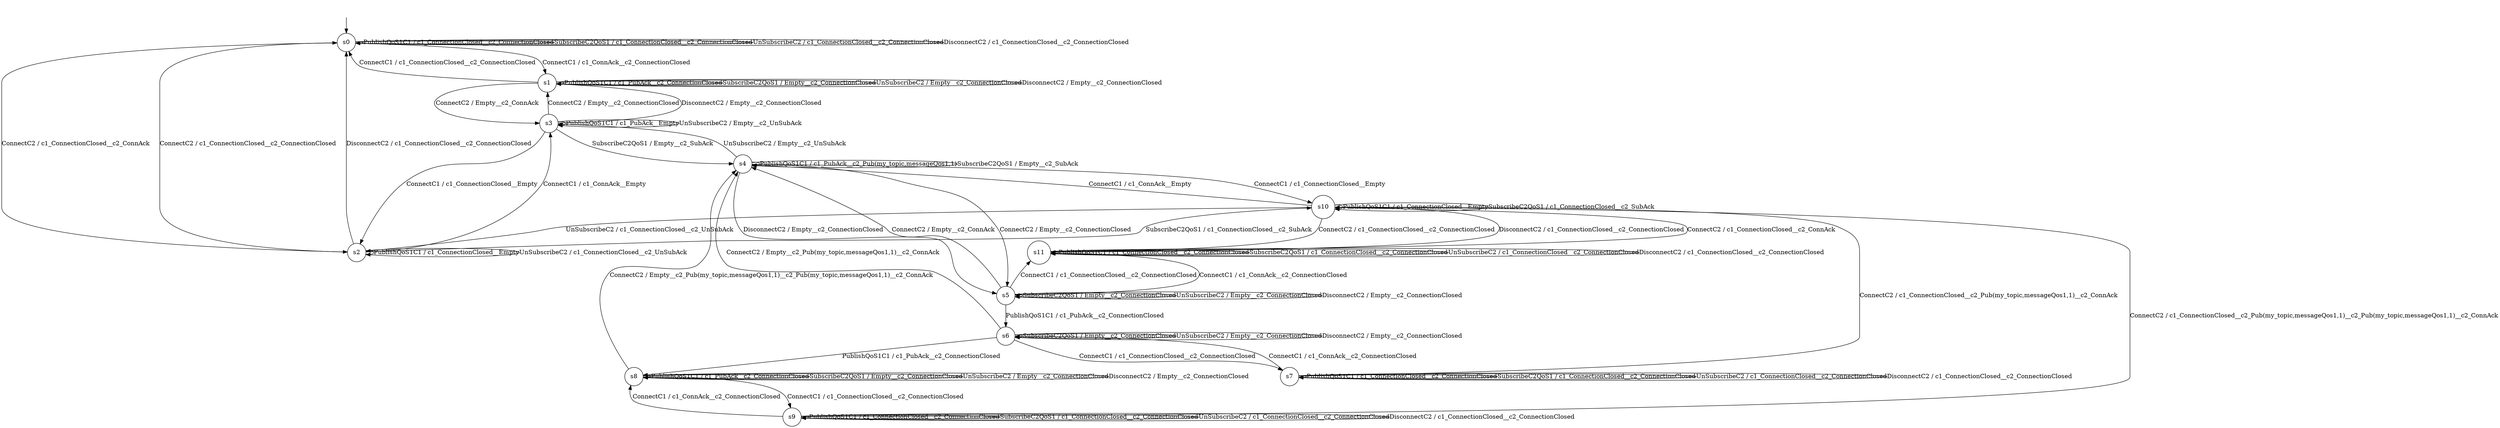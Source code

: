 digraph g {
__start0 [label="" shape="none"];

	s0 [shape="circle" label="s0"];
	s1 [shape="circle" label="s1"];
	s2 [shape="circle" label="s2"];
	s3 [shape="circle" label="s3"];
	s4 [shape="circle" label="s4"];
	s5 [shape="circle" label="s5"];
	s6 [shape="circle" label="s6"];
	s7 [shape="circle" label="s7"];
	s8 [shape="circle" label="s8"];
	s9 [shape="circle" label="s9"];
	s10 [shape="circle" label="s10"];
	s11 [shape="circle" label="s11"];
	s0 -> s2 [label="ConnectC2 / c1_ConnectionClosed__c2_ConnAck"];
	s0 -> s1 [label="ConnectC1 / c1_ConnAck__c2_ConnectionClosed"];
	s0 -> s0 [label="PublishQoS1C1 / c1_ConnectionClosed__c2_ConnectionClosed"];
	s0 -> s0 [label="SubscribeC2QoS1 / c1_ConnectionClosed__c2_ConnectionClosed"];
	s0 -> s0 [label="UnSubscribeC2 / c1_ConnectionClosed__c2_ConnectionClosed"];
	s0 -> s0 [label="DisconnectC2 / c1_ConnectionClosed__c2_ConnectionClosed"];
	s1 -> s3 [label="ConnectC2 / Empty__c2_ConnAck"];
	s1 -> s0 [label="ConnectC1 / c1_ConnectionClosed__c2_ConnectionClosed"];
	s1 -> s1 [label="PublishQoS1C1 / c1_PubAck__c2_ConnectionClosed"];
	s1 -> s1 [label="SubscribeC2QoS1 / Empty__c2_ConnectionClosed"];
	s1 -> s1 [label="UnSubscribeC2 / Empty__c2_ConnectionClosed"];
	s1 -> s1 [label="DisconnectC2 / Empty__c2_ConnectionClosed"];
	s2 -> s0 [label="ConnectC2 / c1_ConnectionClosed__c2_ConnectionClosed"];
	s2 -> s3 [label="ConnectC1 / c1_ConnAck__Empty"];
	s2 -> s2 [label="PublishQoS1C1 / c1_ConnectionClosed__Empty"];
	s2 -> s10 [label="SubscribeC2QoS1 / c1_ConnectionClosed__c2_SubAck"];
	s2 -> s2 [label="UnSubscribeC2 / c1_ConnectionClosed__c2_UnSubAck"];
	s2 -> s0 [label="DisconnectC2 / c1_ConnectionClosed__c2_ConnectionClosed"];
	s3 -> s1 [label="ConnectC2 / Empty__c2_ConnectionClosed"];
	s3 -> s2 [label="ConnectC1 / c1_ConnectionClosed__Empty"];
	s3 -> s3 [label="PublishQoS1C1 / c1_PubAck__Empty"];
	s3 -> s4 [label="SubscribeC2QoS1 / Empty__c2_SubAck"];
	s3 -> s3 [label="UnSubscribeC2 / Empty__c2_UnSubAck"];
	s3 -> s1 [label="DisconnectC2 / Empty__c2_ConnectionClosed"];
	s4 -> s5 [label="ConnectC2 / Empty__c2_ConnectionClosed"];
	s4 -> s10 [label="ConnectC1 / c1_ConnectionClosed__Empty"];
	s4 -> s4 [label="PublishQoS1C1 / c1_PubAck__c2_Pub(my_topic,messageQos1,1)"];
	s4 -> s4 [label="SubscribeC2QoS1 / Empty__c2_SubAck"];
	s4 -> s3 [label="UnSubscribeC2 / Empty__c2_UnSubAck"];
	s4 -> s5 [label="DisconnectC2 / Empty__c2_ConnectionClosed"];
	s5 -> s4 [label="ConnectC2 / Empty__c2_ConnAck"];
	s5 -> s11 [label="ConnectC1 / c1_ConnectionClosed__c2_ConnectionClosed"];
	s5 -> s6 [label="PublishQoS1C1 / c1_PubAck__c2_ConnectionClosed"];
	s5 -> s5 [label="SubscribeC2QoS1 / Empty__c2_ConnectionClosed"];
	s5 -> s5 [label="UnSubscribeC2 / Empty__c2_ConnectionClosed"];
	s5 -> s5 [label="DisconnectC2 / Empty__c2_ConnectionClosed"];
	s6 -> s4 [label="ConnectC2 / Empty__c2_Pub(my_topic,messageQos1,1)__c2_ConnAck"];
	s6 -> s7 [label="ConnectC1 / c1_ConnectionClosed__c2_ConnectionClosed"];
	s6 -> s8 [label="PublishQoS1C1 / c1_PubAck__c2_ConnectionClosed"];
	s6 -> s6 [label="SubscribeC2QoS1 / Empty__c2_ConnectionClosed"];
	s6 -> s6 [label="UnSubscribeC2 / Empty__c2_ConnectionClosed"];
	s6 -> s6 [label="DisconnectC2 / Empty__c2_ConnectionClosed"];
	s7 -> s10 [label="ConnectC2 / c1_ConnectionClosed__c2_Pub(my_topic,messageQos1,1)__c2_ConnAck"];
	s7 -> s6 [label="ConnectC1 / c1_ConnAck__c2_ConnectionClosed"];
	s7 -> s7 [label="PublishQoS1C1 / c1_ConnectionClosed__c2_ConnectionClosed"];
	s7 -> s7 [label="SubscribeC2QoS1 / c1_ConnectionClosed__c2_ConnectionClosed"];
	s7 -> s7 [label="UnSubscribeC2 / c1_ConnectionClosed__c2_ConnectionClosed"];
	s7 -> s7 [label="DisconnectC2 / c1_ConnectionClosed__c2_ConnectionClosed"];
	s8 -> s4 [label="ConnectC2 / Empty__c2_Pub(my_topic,messageQos1,1)__c2_Pub(my_topic,messageQos1,1)__c2_ConnAck"];
	s8 -> s9 [label="ConnectC1 / c1_ConnectionClosed__c2_ConnectionClosed"];
	s8 -> s8 [label="PublishQoS1C1 / c1_PubAck__c2_ConnectionClosed"];
	s8 -> s8 [label="SubscribeC2QoS1 / Empty__c2_ConnectionClosed"];
	s8 -> s8 [label="UnSubscribeC2 / Empty__c2_ConnectionClosed"];
	s8 -> s8 [label="DisconnectC2 / Empty__c2_ConnectionClosed"];
	s9 -> s10 [label="ConnectC2 / c1_ConnectionClosed__c2_Pub(my_topic,messageQos1,1)__c2_Pub(my_topic,messageQos1,1)__c2_ConnAck"];
	s9 -> s8 [label="ConnectC1 / c1_ConnAck__c2_ConnectionClosed"];
	s9 -> s9 [label="PublishQoS1C1 / c1_ConnectionClosed__c2_ConnectionClosed"];
	s9 -> s9 [label="SubscribeC2QoS1 / c1_ConnectionClosed__c2_ConnectionClosed"];
	s9 -> s9 [label="UnSubscribeC2 / c1_ConnectionClosed__c2_ConnectionClosed"];
	s9 -> s9 [label="DisconnectC2 / c1_ConnectionClosed__c2_ConnectionClosed"];
	s10 -> s11 [label="ConnectC2 / c1_ConnectionClosed__c2_ConnectionClosed"];
	s10 -> s4 [label="ConnectC1 / c1_ConnAck__Empty"];
	s10 -> s10 [label="PublishQoS1C1 / c1_ConnectionClosed__Empty"];
	s10 -> s10 [label="SubscribeC2QoS1 / c1_ConnectionClosed__c2_SubAck"];
	s10 -> s2 [label="UnSubscribeC2 / c1_ConnectionClosed__c2_UnSubAck"];
	s10 -> s11 [label="DisconnectC2 / c1_ConnectionClosed__c2_ConnectionClosed"];
	s11 -> s10 [label="ConnectC2 / c1_ConnectionClosed__c2_ConnAck"];
	s11 -> s5 [label="ConnectC1 / c1_ConnAck__c2_ConnectionClosed"];
	s11 -> s11 [label="PublishQoS1C1 / c1_ConnectionClosed__c2_ConnectionClosed"];
	s11 -> s11 [label="SubscribeC2QoS1 / c1_ConnectionClosed__c2_ConnectionClosed"];
	s11 -> s11 [label="UnSubscribeC2 / c1_ConnectionClosed__c2_ConnectionClosed"];
	s11 -> s11 [label="DisconnectC2 / c1_ConnectionClosed__c2_ConnectionClosed"];

__start0 -> s0;
}
